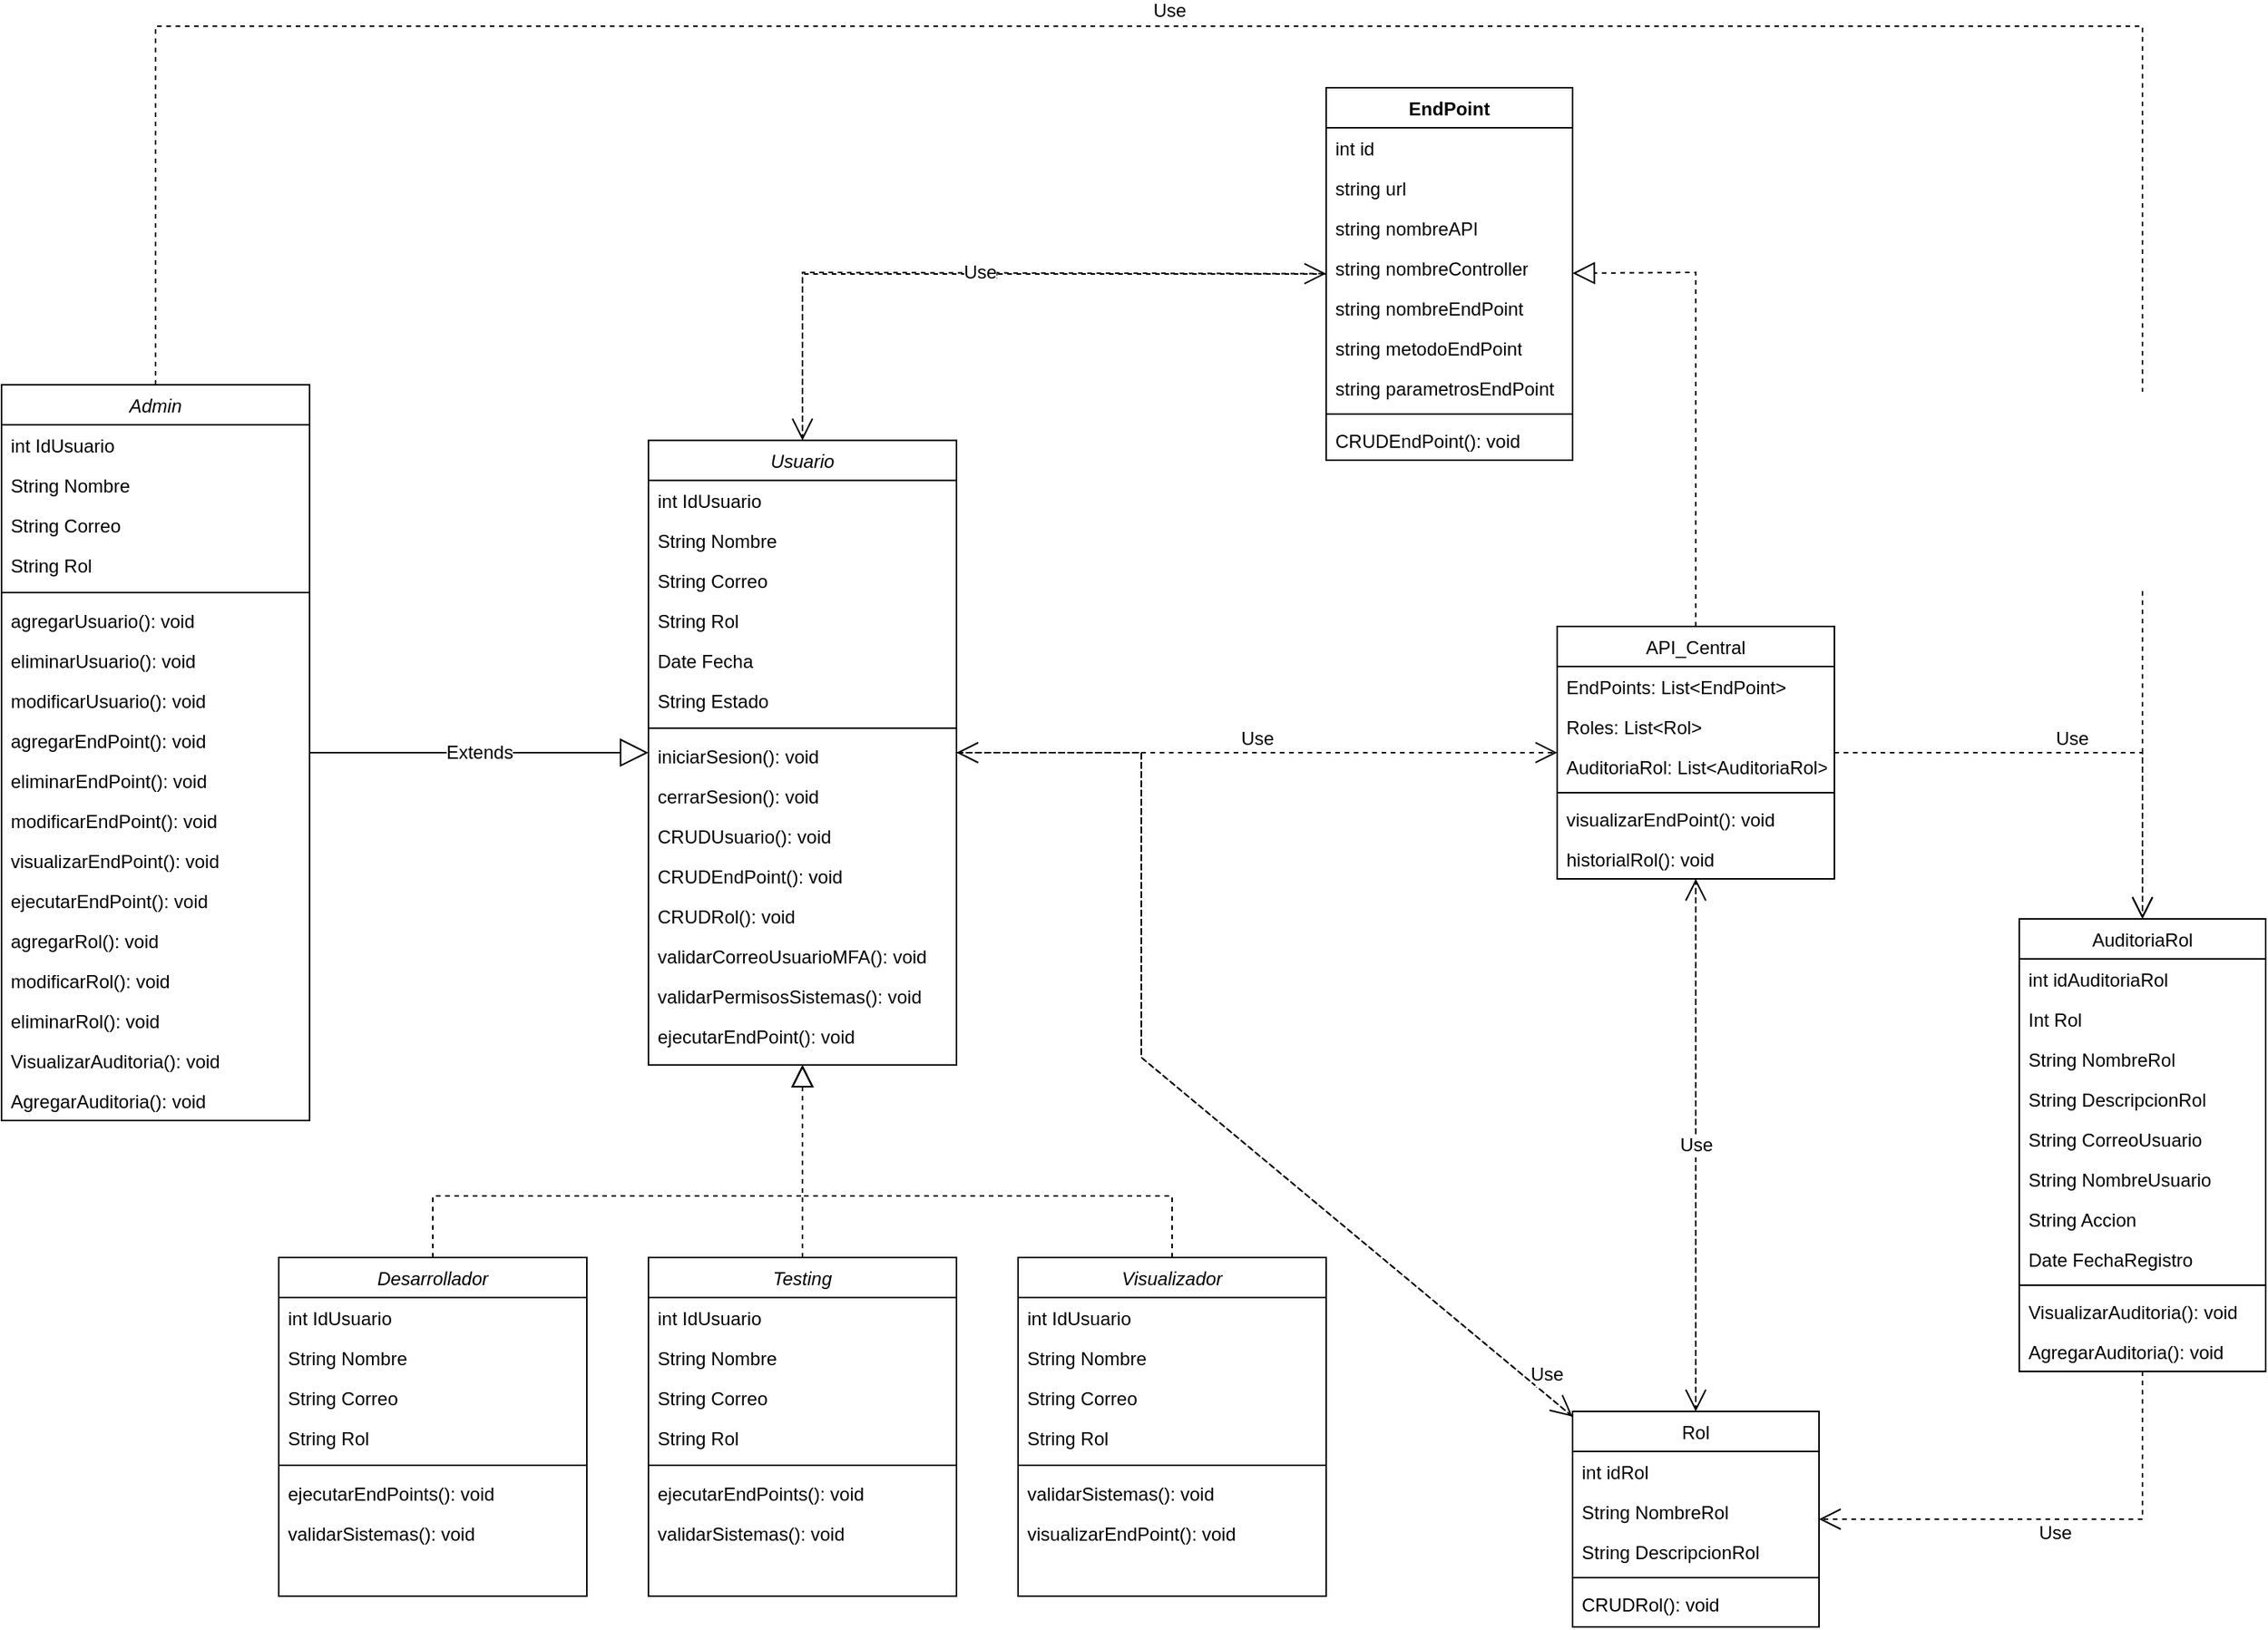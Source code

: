 <mxfile version="26.0.14">
  <diagram id="C5RBs43oDa-KdzZeNtuy" name="Page-1">
    <mxGraphModel dx="3341" dy="2037" grid="1" gridSize="10" guides="1" tooltips="1" connect="1" arrows="1" fold="1" page="1" pageScale="1" pageWidth="827" pageHeight="1169" math="0" shadow="0">
      <root>
        <mxCell id="WIyWlLk6GJQsqaUBKTNV-0" />
        <mxCell id="WIyWlLk6GJQsqaUBKTNV-1" parent="WIyWlLk6GJQsqaUBKTNV-0" />
        <mxCell id="zkfFHV4jXpPFQw0GAbJ--0" value="Usuario" style="swimlane;fontStyle=2;align=center;verticalAlign=top;childLayout=stackLayout;horizontal=1;startSize=26;horizontalStack=0;resizeParent=1;resizeLast=0;collapsible=1;marginBottom=0;rounded=0;shadow=0;strokeWidth=1;" parent="WIyWlLk6GJQsqaUBKTNV-1" vertex="1">
          <mxGeometry x="-440" y="-370.88" width="200" height="405.75" as="geometry">
            <mxRectangle x="230" y="140" width="160" height="26" as="alternateBounds" />
          </mxGeometry>
        </mxCell>
        <mxCell id="HF69UvSTi8w0Gnl9okjL-2" value="int IdUsuario" style="text;align=left;verticalAlign=top;spacingLeft=4;spacingRight=4;overflow=hidden;rotatable=0;points=[[0,0.5],[1,0.5]];portConstraint=eastwest;" parent="zkfFHV4jXpPFQw0GAbJ--0" vertex="1">
          <mxGeometry y="26" width="200" height="26" as="geometry" />
        </mxCell>
        <mxCell id="zkfFHV4jXpPFQw0GAbJ--1" value="String Nombre" style="text;align=left;verticalAlign=top;spacingLeft=4;spacingRight=4;overflow=hidden;rotatable=0;points=[[0,0.5],[1,0.5]];portConstraint=eastwest;" parent="zkfFHV4jXpPFQw0GAbJ--0" vertex="1">
          <mxGeometry y="52" width="200" height="26" as="geometry" />
        </mxCell>
        <mxCell id="zkfFHV4jXpPFQw0GAbJ--2" value="String Correo" style="text;align=left;verticalAlign=top;spacingLeft=4;spacingRight=4;overflow=hidden;rotatable=0;points=[[0,0.5],[1,0.5]];portConstraint=eastwest;rounded=0;shadow=0;html=0;" parent="zkfFHV4jXpPFQw0GAbJ--0" vertex="1">
          <mxGeometry y="78" width="200" height="26" as="geometry" />
        </mxCell>
        <mxCell id="HF69UvSTi8w0Gnl9okjL-0" value="String Rol" style="text;align=left;verticalAlign=top;spacingLeft=4;spacingRight=4;overflow=hidden;rotatable=0;points=[[0,0.5],[1,0.5]];portConstraint=eastwest;rounded=0;shadow=0;html=0;" parent="zkfFHV4jXpPFQw0GAbJ--0" vertex="1">
          <mxGeometry y="104" width="200" height="26" as="geometry" />
        </mxCell>
        <mxCell id="HF69UvSTi8w0Gnl9okjL-6" value="Date Fecha" style="text;align=left;verticalAlign=top;spacingLeft=4;spacingRight=4;overflow=hidden;rotatable=0;points=[[0,0.5],[1,0.5]];portConstraint=eastwest;rounded=0;shadow=0;html=0;" parent="zkfFHV4jXpPFQw0GAbJ--0" vertex="1">
          <mxGeometry y="130" width="200" height="26" as="geometry" />
        </mxCell>
        <mxCell id="HF69UvSTi8w0Gnl9okjL-1" value="String Estado" style="text;align=left;verticalAlign=top;spacingLeft=4;spacingRight=4;overflow=hidden;rotatable=0;points=[[0,0.5],[1,0.5]];portConstraint=eastwest;rounded=0;shadow=0;html=0;" parent="zkfFHV4jXpPFQw0GAbJ--0" vertex="1">
          <mxGeometry y="156" width="200" height="26" as="geometry" />
        </mxCell>
        <mxCell id="zkfFHV4jXpPFQw0GAbJ--4" value="" style="line;html=1;strokeWidth=1;align=left;verticalAlign=middle;spacingTop=-1;spacingLeft=3;spacingRight=3;rotatable=0;labelPosition=right;points=[];portConstraint=eastwest;" parent="zkfFHV4jXpPFQw0GAbJ--0" vertex="1">
          <mxGeometry y="182" width="200" height="10" as="geometry" />
        </mxCell>
        <mxCell id="zkfFHV4jXpPFQw0GAbJ--5" value="iniciarSesion(): void&#xa;" style="text;align=left;verticalAlign=top;spacingLeft=4;spacingRight=4;overflow=hidden;rotatable=0;points=[[0,0.5],[1,0.5]];portConstraint=eastwest;" parent="zkfFHV4jXpPFQw0GAbJ--0" vertex="1">
          <mxGeometry y="192" width="200" height="26" as="geometry" />
        </mxCell>
        <mxCell id="HF69UvSTi8w0Gnl9okjL-3" value="cerrarSesion(): void&#xa;" style="text;align=left;verticalAlign=top;spacingLeft=4;spacingRight=4;overflow=hidden;rotatable=0;points=[[0,0.5],[1,0.5]];portConstraint=eastwest;" parent="zkfFHV4jXpPFQw0GAbJ--0" vertex="1">
          <mxGeometry y="218" width="200" height="26" as="geometry" />
        </mxCell>
        <mxCell id="mkI8v7Y9gyVw7GrlxEne-9" value="CRUDUsuario(): void&#xa;" style="text;align=left;verticalAlign=top;spacingLeft=4;spacingRight=4;overflow=hidden;rotatable=0;points=[[0,0.5],[1,0.5]];portConstraint=eastwest;" parent="zkfFHV4jXpPFQw0GAbJ--0" vertex="1">
          <mxGeometry y="244" width="200" height="26" as="geometry" />
        </mxCell>
        <mxCell id="mkI8v7Y9gyVw7GrlxEne-12" value="CRUDEndPoint(): void&#xa;" style="text;align=left;verticalAlign=top;spacingLeft=4;spacingRight=4;overflow=hidden;rotatable=0;points=[[0,0.5],[1,0.5]];portConstraint=eastwest;" parent="zkfFHV4jXpPFQw0GAbJ--0" vertex="1">
          <mxGeometry y="270" width="200" height="26" as="geometry" />
        </mxCell>
        <mxCell id="mkI8v7Y9gyVw7GrlxEne-37" value="CRUDRol(): void&#xa;" style="text;align=left;verticalAlign=top;spacingLeft=4;spacingRight=4;overflow=hidden;rotatable=0;points=[[0,0.5],[1,0.5]];portConstraint=eastwest;" parent="zkfFHV4jXpPFQw0GAbJ--0" vertex="1">
          <mxGeometry y="296" width="200" height="26" as="geometry" />
        </mxCell>
        <mxCell id="HF69UvSTi8w0Gnl9okjL-4" value="validarCorreoUsuarioMFA(): void&#xa;" style="text;align=left;verticalAlign=top;spacingLeft=4;spacingRight=4;overflow=hidden;rotatable=0;points=[[0,0.5],[1,0.5]];portConstraint=eastwest;" parent="zkfFHV4jXpPFQw0GAbJ--0" vertex="1">
          <mxGeometry y="322" width="200" height="26" as="geometry" />
        </mxCell>
        <mxCell id="mkI8v7Y9gyVw7GrlxEne-21" value="validarPermisosSistemas(): void&#xa;" style="text;align=left;verticalAlign=top;spacingLeft=4;spacingRight=4;overflow=hidden;rotatable=0;points=[[0,0.5],[1,0.5]];portConstraint=eastwest;" parent="zkfFHV4jXpPFQw0GAbJ--0" vertex="1">
          <mxGeometry y="348" width="200" height="26" as="geometry" />
        </mxCell>
        <mxCell id="mkI8v7Y9gyVw7GrlxEne-15" value="ejecutarEndPoint(): void&#xa;" style="text;align=left;verticalAlign=top;spacingLeft=4;spacingRight=4;overflow=hidden;rotatable=0;points=[[0,0.5],[1,0.5]];portConstraint=eastwest;" parent="zkfFHV4jXpPFQw0GAbJ--0" vertex="1">
          <mxGeometry y="374" width="200" height="26" as="geometry" />
        </mxCell>
        <mxCell id="zkfFHV4jXpPFQw0GAbJ--6" value="Rol" style="swimlane;fontStyle=0;align=center;verticalAlign=top;childLayout=stackLayout;horizontal=1;startSize=26;horizontalStack=0;resizeParent=1;resizeLast=0;collapsible=1;marginBottom=0;rounded=0;shadow=0;strokeWidth=1;" parent="WIyWlLk6GJQsqaUBKTNV-1" vertex="1">
          <mxGeometry x="160" y="260" width="160" height="140" as="geometry">
            <mxRectangle x="130" y="380" width="160" height="26" as="alternateBounds" />
          </mxGeometry>
        </mxCell>
        <mxCell id="zkfFHV4jXpPFQw0GAbJ--7" value="int idRol" style="text;align=left;verticalAlign=top;spacingLeft=4;spacingRight=4;overflow=hidden;rotatable=0;points=[[0,0.5],[1,0.5]];portConstraint=eastwest;" parent="zkfFHV4jXpPFQw0GAbJ--6" vertex="1">
          <mxGeometry y="26" width="160" height="26" as="geometry" />
        </mxCell>
        <mxCell id="zkfFHV4jXpPFQw0GAbJ--8" value="String NombreRol" style="text;align=left;verticalAlign=top;spacingLeft=4;spacingRight=4;overflow=hidden;rotatable=0;points=[[0,0.5],[1,0.5]];portConstraint=eastwest;rounded=0;shadow=0;html=0;" parent="zkfFHV4jXpPFQw0GAbJ--6" vertex="1">
          <mxGeometry y="52" width="160" height="26" as="geometry" />
        </mxCell>
        <mxCell id="mkI8v7Y9gyVw7GrlxEne-59" value="String DescripcionRol" style="text;align=left;verticalAlign=top;spacingLeft=4;spacingRight=4;overflow=hidden;rotatable=0;points=[[0,0.5],[1,0.5]];portConstraint=eastwest;" parent="zkfFHV4jXpPFQw0GAbJ--6" vertex="1">
          <mxGeometry y="78" width="160" height="26" as="geometry" />
        </mxCell>
        <mxCell id="zkfFHV4jXpPFQw0GAbJ--9" value="" style="line;html=1;strokeWidth=1;align=left;verticalAlign=middle;spacingTop=-1;spacingLeft=3;spacingRight=3;rotatable=0;labelPosition=right;points=[];portConstraint=eastwest;" parent="zkfFHV4jXpPFQw0GAbJ--6" vertex="1">
          <mxGeometry y="104" width="160" height="8" as="geometry" />
        </mxCell>
        <mxCell id="mkI8v7Y9gyVw7GrlxEne-60" value="CRUDRol(): void&#xa;" style="text;align=left;verticalAlign=top;spacingLeft=4;spacingRight=4;overflow=hidden;rotatable=0;points=[[0,0.5],[1,0.5]];portConstraint=eastwest;" parent="zkfFHV4jXpPFQw0GAbJ--6" vertex="1">
          <mxGeometry y="112" width="160" height="26" as="geometry" />
        </mxCell>
        <mxCell id="zkfFHV4jXpPFQw0GAbJ--17" value="API_Central" style="swimlane;fontStyle=0;align=center;verticalAlign=top;childLayout=stackLayout;horizontal=1;startSize=26;horizontalStack=0;resizeParent=1;resizeLast=0;collapsible=1;marginBottom=0;rounded=0;shadow=0;strokeWidth=1;" parent="WIyWlLk6GJQsqaUBKTNV-1" vertex="1">
          <mxGeometry x="150" y="-250.01" width="180" height="164" as="geometry">
            <mxRectangle x="550" y="140" width="160" height="26" as="alternateBounds" />
          </mxGeometry>
        </mxCell>
        <mxCell id="zkfFHV4jXpPFQw0GAbJ--18" value="EndPoints: List&lt;EndPoint&gt;" style="text;align=left;verticalAlign=top;spacingLeft=4;spacingRight=4;overflow=hidden;rotatable=0;points=[[0,0.5],[1,0.5]];portConstraint=eastwest;" parent="zkfFHV4jXpPFQw0GAbJ--17" vertex="1">
          <mxGeometry y="26" width="180" height="26" as="geometry" />
        </mxCell>
        <mxCell id="mkI8v7Y9gyVw7GrlxEne-22" value="Roles: List&lt;Rol&gt;" style="text;align=left;verticalAlign=top;spacingLeft=4;spacingRight=4;overflow=hidden;rotatable=0;points=[[0,0.5],[1,0.5]];portConstraint=eastwest;" parent="zkfFHV4jXpPFQw0GAbJ--17" vertex="1">
          <mxGeometry y="52" width="180" height="26" as="geometry" />
        </mxCell>
        <mxCell id="3Fs2DViOm0mZdjou23gp-9" value="AuditoriaRol: List&lt;AuditoriaRol&gt;" style="text;align=left;verticalAlign=top;spacingLeft=4;spacingRight=4;overflow=hidden;rotatable=0;points=[[0,0.5],[1,0.5]];portConstraint=eastwest;" vertex="1" parent="zkfFHV4jXpPFQw0GAbJ--17">
          <mxGeometry y="78" width="180" height="26" as="geometry" />
        </mxCell>
        <mxCell id="zkfFHV4jXpPFQw0GAbJ--23" value="" style="line;html=1;strokeWidth=1;align=left;verticalAlign=middle;spacingTop=-1;spacingLeft=3;spacingRight=3;rotatable=0;labelPosition=right;points=[];portConstraint=eastwest;" parent="zkfFHV4jXpPFQw0GAbJ--17" vertex="1">
          <mxGeometry y="104" width="180" height="8" as="geometry" />
        </mxCell>
        <mxCell id="mkI8v7Y9gyVw7GrlxEne-27" value="visualizarEndPoint(): void" style="text;align=left;verticalAlign=top;spacingLeft=4;spacingRight=4;overflow=hidden;rotatable=0;points=[[0,0.5],[1,0.5]];portConstraint=eastwest;" parent="zkfFHV4jXpPFQw0GAbJ--17" vertex="1">
          <mxGeometry y="112" width="180" height="26" as="geometry" />
        </mxCell>
        <mxCell id="mkI8v7Y9gyVw7GrlxEne-35" value="historialRol(): void" style="text;align=left;verticalAlign=top;spacingLeft=4;spacingRight=4;overflow=hidden;rotatable=0;points=[[0,0.5],[1,0.5]];portConstraint=eastwest;" parent="zkfFHV4jXpPFQw0GAbJ--17" vertex="1">
          <mxGeometry y="138" width="180" height="26" as="geometry" />
        </mxCell>
        <mxCell id="HF69UvSTi8w0Gnl9okjL-82" value="Admin" style="swimlane;fontStyle=2;align=center;verticalAlign=top;childLayout=stackLayout;horizontal=1;startSize=26;horizontalStack=0;resizeParent=1;resizeLast=0;collapsible=1;marginBottom=0;rounded=0;shadow=0;strokeWidth=1;" parent="WIyWlLk6GJQsqaUBKTNV-1" vertex="1">
          <mxGeometry x="-860" y="-407" width="200" height="478" as="geometry">
            <mxRectangle x="230" y="140" width="160" height="26" as="alternateBounds" />
          </mxGeometry>
        </mxCell>
        <mxCell id="HF69UvSTi8w0Gnl9okjL-83" value="int IdUsuario" style="text;align=left;verticalAlign=top;spacingLeft=4;spacingRight=4;overflow=hidden;rotatable=0;points=[[0,0.5],[1,0.5]];portConstraint=eastwest;" parent="HF69UvSTi8w0Gnl9okjL-82" vertex="1">
          <mxGeometry y="26" width="200" height="26" as="geometry" />
        </mxCell>
        <mxCell id="HF69UvSTi8w0Gnl9okjL-84" value="String Nombre" style="text;align=left;verticalAlign=top;spacingLeft=4;spacingRight=4;overflow=hidden;rotatable=0;points=[[0,0.5],[1,0.5]];portConstraint=eastwest;" parent="HF69UvSTi8w0Gnl9okjL-82" vertex="1">
          <mxGeometry y="52" width="200" height="26" as="geometry" />
        </mxCell>
        <mxCell id="HF69UvSTi8w0Gnl9okjL-85" value="String Correo" style="text;align=left;verticalAlign=top;spacingLeft=4;spacingRight=4;overflow=hidden;rotatable=0;points=[[0,0.5],[1,0.5]];portConstraint=eastwest;rounded=0;shadow=0;html=0;" parent="HF69UvSTi8w0Gnl9okjL-82" vertex="1">
          <mxGeometry y="78" width="200" height="26" as="geometry" />
        </mxCell>
        <mxCell id="l_Q7nr2GapgrcsEfgr7--0" value="String Rol" style="text;align=left;verticalAlign=top;spacingLeft=4;spacingRight=4;overflow=hidden;rotatable=0;points=[[0,0.5],[1,0.5]];portConstraint=eastwest;rounded=0;shadow=0;html=0;" parent="HF69UvSTi8w0Gnl9okjL-82" vertex="1">
          <mxGeometry y="104" width="200" height="26" as="geometry" />
        </mxCell>
        <mxCell id="HF69UvSTi8w0Gnl9okjL-90" value="" style="line;html=1;strokeWidth=1;align=left;verticalAlign=middle;spacingTop=-1;spacingLeft=3;spacingRight=3;rotatable=0;labelPosition=right;points=[];portConstraint=eastwest;" parent="HF69UvSTi8w0Gnl9okjL-82" vertex="1">
          <mxGeometry y="130" width="200" height="10" as="geometry" />
        </mxCell>
        <mxCell id="HF69UvSTi8w0Gnl9okjL-91" value="agregarUsuario(): void&#xa;" style="text;align=left;verticalAlign=top;spacingLeft=4;spacingRight=4;overflow=hidden;rotatable=0;points=[[0,0.5],[1,0.5]];portConstraint=eastwest;" parent="HF69UvSTi8w0Gnl9okjL-82" vertex="1">
          <mxGeometry y="140" width="200" height="26" as="geometry" />
        </mxCell>
        <mxCell id="HF69UvSTi8w0Gnl9okjL-92" value="eliminarUsuario(): void&#xa;" style="text;align=left;verticalAlign=top;spacingLeft=4;spacingRight=4;overflow=hidden;rotatable=0;points=[[0,0.5],[1,0.5]];portConstraint=eastwest;" parent="HF69UvSTi8w0Gnl9okjL-82" vertex="1">
          <mxGeometry y="166" width="200" height="26" as="geometry" />
        </mxCell>
        <mxCell id="HF69UvSTi8w0Gnl9okjL-93" value="modificarUsuario(): void&#xa;" style="text;align=left;verticalAlign=top;spacingLeft=4;spacingRight=4;overflow=hidden;rotatable=0;points=[[0,0.5],[1,0.5]];portConstraint=eastwest;" parent="HF69UvSTi8w0Gnl9okjL-82" vertex="1">
          <mxGeometry y="192" width="200" height="26" as="geometry" />
        </mxCell>
        <mxCell id="HF69UvSTi8w0Gnl9okjL-94" value="agregarEndPoint(): void&#xa;" style="text;align=left;verticalAlign=top;spacingLeft=4;spacingRight=4;overflow=hidden;rotatable=0;points=[[0,0.5],[1,0.5]];portConstraint=eastwest;" parent="HF69UvSTi8w0Gnl9okjL-82" vertex="1">
          <mxGeometry y="218" width="200" height="26" as="geometry" />
        </mxCell>
        <mxCell id="HF69UvSTi8w0Gnl9okjL-95" value="eliminarEndPoint(): void&#xa;" style="text;align=left;verticalAlign=top;spacingLeft=4;spacingRight=4;overflow=hidden;rotatable=0;points=[[0,0.5],[1,0.5]];portConstraint=eastwest;" parent="HF69UvSTi8w0Gnl9okjL-82" vertex="1">
          <mxGeometry y="244" width="200" height="26" as="geometry" />
        </mxCell>
        <mxCell id="HF69UvSTi8w0Gnl9okjL-133" value="modificarEndPoint(): void&#xa;" style="text;align=left;verticalAlign=top;spacingLeft=4;spacingRight=4;overflow=hidden;rotatable=0;points=[[0,0.5],[1,0.5]];portConstraint=eastwest;" parent="HF69UvSTi8w0Gnl9okjL-82" vertex="1">
          <mxGeometry y="270" width="200" height="26" as="geometry" />
        </mxCell>
        <mxCell id="mkI8v7Y9gyVw7GrlxEne-26" value="visualizarEndPoint(): void" style="text;align=left;verticalAlign=top;spacingLeft=4;spacingRight=4;overflow=hidden;rotatable=0;points=[[0,0.5],[1,0.5]];portConstraint=eastwest;" parent="HF69UvSTi8w0Gnl9okjL-82" vertex="1">
          <mxGeometry y="296" width="200" height="26" as="geometry" />
        </mxCell>
        <mxCell id="HF69UvSTi8w0Gnl9okjL-134" value="ejecutarEndPoint(): void&#xa;" style="text;align=left;verticalAlign=top;spacingLeft=4;spacingRight=4;overflow=hidden;rotatable=0;points=[[0,0.5],[1,0.5]];portConstraint=eastwest;" parent="HF69UvSTi8w0Gnl9okjL-82" vertex="1">
          <mxGeometry y="322" width="200" height="26" as="geometry" />
        </mxCell>
        <mxCell id="mkI8v7Y9gyVw7GrlxEne-31" value="agregarRol(): void&#xa;" style="text;align=left;verticalAlign=top;spacingLeft=4;spacingRight=4;overflow=hidden;rotatable=0;points=[[0,0.5],[1,0.5]];portConstraint=eastwest;" parent="HF69UvSTi8w0Gnl9okjL-82" vertex="1">
          <mxGeometry y="348" width="200" height="26" as="geometry" />
        </mxCell>
        <mxCell id="mkI8v7Y9gyVw7GrlxEne-33" value="modificarRol(): void&#xa;" style="text;align=left;verticalAlign=top;spacingLeft=4;spacingRight=4;overflow=hidden;rotatable=0;points=[[0,0.5],[1,0.5]];portConstraint=eastwest;" parent="HF69UvSTi8w0Gnl9okjL-82" vertex="1">
          <mxGeometry y="374" width="200" height="26" as="geometry" />
        </mxCell>
        <mxCell id="mkI8v7Y9gyVw7GrlxEne-32" value="eliminarRol(): void&#xa;" style="text;align=left;verticalAlign=top;spacingLeft=4;spacingRight=4;overflow=hidden;rotatable=0;points=[[0,0.5],[1,0.5]];portConstraint=eastwest;" parent="HF69UvSTi8w0Gnl9okjL-82" vertex="1">
          <mxGeometry y="400" width="200" height="26" as="geometry" />
        </mxCell>
        <mxCell id="3Fs2DViOm0mZdjou23gp-13" value="VisualizarAuditoria(): void&#xa;" style="text;align=left;verticalAlign=top;spacingLeft=4;spacingRight=4;overflow=hidden;rotatable=0;points=[[0,0.5],[1,0.5]];portConstraint=eastwest;" vertex="1" parent="HF69UvSTi8w0Gnl9okjL-82">
          <mxGeometry y="426" width="200" height="26" as="geometry" />
        </mxCell>
        <mxCell id="3Fs2DViOm0mZdjou23gp-14" value="AgregarAuditoria(): void&#xa;" style="text;align=left;verticalAlign=top;spacingLeft=4;spacingRight=4;overflow=hidden;rotatable=0;points=[[0,0.5],[1,0.5]];portConstraint=eastwest;" vertex="1" parent="HF69UvSTi8w0Gnl9okjL-82">
          <mxGeometry y="452" width="200" height="26" as="geometry" />
        </mxCell>
        <mxCell id="HF69UvSTi8w0Gnl9okjL-96" value="Desarrollador" style="swimlane;fontStyle=2;align=center;verticalAlign=top;childLayout=stackLayout;horizontal=1;startSize=26;horizontalStack=0;resizeParent=1;resizeLast=0;collapsible=1;marginBottom=0;rounded=0;shadow=0;strokeWidth=1;" parent="WIyWlLk6GJQsqaUBKTNV-1" vertex="1">
          <mxGeometry x="-680" y="160" width="200" height="220" as="geometry">
            <mxRectangle x="230" y="140" width="160" height="26" as="alternateBounds" />
          </mxGeometry>
        </mxCell>
        <mxCell id="HF69UvSTi8w0Gnl9okjL-97" value="int IdUsuario" style="text;align=left;verticalAlign=top;spacingLeft=4;spacingRight=4;overflow=hidden;rotatable=0;points=[[0,0.5],[1,0.5]];portConstraint=eastwest;" parent="HF69UvSTi8w0Gnl9okjL-96" vertex="1">
          <mxGeometry y="26" width="200" height="26" as="geometry" />
        </mxCell>
        <mxCell id="HF69UvSTi8w0Gnl9okjL-98" value="String Nombre" style="text;align=left;verticalAlign=top;spacingLeft=4;spacingRight=4;overflow=hidden;rotatable=0;points=[[0,0.5],[1,0.5]];portConstraint=eastwest;" parent="HF69UvSTi8w0Gnl9okjL-96" vertex="1">
          <mxGeometry y="52" width="200" height="26" as="geometry" />
        </mxCell>
        <mxCell id="HF69UvSTi8w0Gnl9okjL-99" value="String Correo" style="text;align=left;verticalAlign=top;spacingLeft=4;spacingRight=4;overflow=hidden;rotatable=0;points=[[0,0.5],[1,0.5]];portConstraint=eastwest;rounded=0;shadow=0;html=0;" parent="HF69UvSTi8w0Gnl9okjL-96" vertex="1">
          <mxGeometry y="78" width="200" height="26" as="geometry" />
        </mxCell>
        <mxCell id="l_Q7nr2GapgrcsEfgr7--1" value="String Rol" style="text;align=left;verticalAlign=top;spacingLeft=4;spacingRight=4;overflow=hidden;rotatable=0;points=[[0,0.5],[1,0.5]];portConstraint=eastwest;rounded=0;shadow=0;html=0;" parent="HF69UvSTi8w0Gnl9okjL-96" vertex="1">
          <mxGeometry y="104" width="200" height="26" as="geometry" />
        </mxCell>
        <mxCell id="HF69UvSTi8w0Gnl9okjL-104" value="" style="line;html=1;strokeWidth=1;align=left;verticalAlign=middle;spacingTop=-1;spacingLeft=3;spacingRight=3;rotatable=0;labelPosition=right;points=[];portConstraint=eastwest;" parent="HF69UvSTi8w0Gnl9okjL-96" vertex="1">
          <mxGeometry y="130" width="200" height="10" as="geometry" />
        </mxCell>
        <mxCell id="HF69UvSTi8w0Gnl9okjL-105" value="ejecutarEndPoints(): void&#xa;" style="text;align=left;verticalAlign=top;spacingLeft=4;spacingRight=4;overflow=hidden;rotatable=0;points=[[0,0.5],[1,0.5]];portConstraint=eastwest;" parent="HF69UvSTi8w0Gnl9okjL-96" vertex="1">
          <mxGeometry y="140" width="200" height="26" as="geometry" />
        </mxCell>
        <mxCell id="HF69UvSTi8w0Gnl9okjL-106" value="validarSistemas(): void&#xa;" style="text;align=left;verticalAlign=top;spacingLeft=4;spacingRight=4;overflow=hidden;rotatable=0;points=[[0,0.5],[1,0.5]];portConstraint=eastwest;" parent="HF69UvSTi8w0Gnl9okjL-96" vertex="1">
          <mxGeometry y="166" width="200" height="26" as="geometry" />
        </mxCell>
        <mxCell id="HF69UvSTi8w0Gnl9okjL-110" value="Visualizador" style="swimlane;fontStyle=2;align=center;verticalAlign=top;childLayout=stackLayout;horizontal=1;startSize=26;horizontalStack=0;resizeParent=1;resizeLast=0;collapsible=1;marginBottom=0;rounded=0;shadow=0;strokeWidth=1;" parent="WIyWlLk6GJQsqaUBKTNV-1" vertex="1">
          <mxGeometry x="-200" y="160" width="200" height="220" as="geometry">
            <mxRectangle x="230" y="140" width="160" height="26" as="alternateBounds" />
          </mxGeometry>
        </mxCell>
        <mxCell id="HF69UvSTi8w0Gnl9okjL-111" value="int IdUsuario" style="text;align=left;verticalAlign=top;spacingLeft=4;spacingRight=4;overflow=hidden;rotatable=0;points=[[0,0.5],[1,0.5]];portConstraint=eastwest;" parent="HF69UvSTi8w0Gnl9okjL-110" vertex="1">
          <mxGeometry y="26" width="200" height="26" as="geometry" />
        </mxCell>
        <mxCell id="HF69UvSTi8w0Gnl9okjL-112" value="String Nombre" style="text;align=left;verticalAlign=top;spacingLeft=4;spacingRight=4;overflow=hidden;rotatable=0;points=[[0,0.5],[1,0.5]];portConstraint=eastwest;" parent="HF69UvSTi8w0Gnl9okjL-110" vertex="1">
          <mxGeometry y="52" width="200" height="26" as="geometry" />
        </mxCell>
        <mxCell id="HF69UvSTi8w0Gnl9okjL-113" value="String Correo" style="text;align=left;verticalAlign=top;spacingLeft=4;spacingRight=4;overflow=hidden;rotatable=0;points=[[0,0.5],[1,0.5]];portConstraint=eastwest;rounded=0;shadow=0;html=0;" parent="HF69UvSTi8w0Gnl9okjL-110" vertex="1">
          <mxGeometry y="78" width="200" height="26" as="geometry" />
        </mxCell>
        <mxCell id="l_Q7nr2GapgrcsEfgr7--2" value="String Rol" style="text;align=left;verticalAlign=top;spacingLeft=4;spacingRight=4;overflow=hidden;rotatable=0;points=[[0,0.5],[1,0.5]];portConstraint=eastwest;rounded=0;shadow=0;html=0;" parent="HF69UvSTi8w0Gnl9okjL-110" vertex="1">
          <mxGeometry y="104" width="200" height="26" as="geometry" />
        </mxCell>
        <mxCell id="HF69UvSTi8w0Gnl9okjL-118" value="" style="line;html=1;strokeWidth=1;align=left;verticalAlign=middle;spacingTop=-1;spacingLeft=3;spacingRight=3;rotatable=0;labelPosition=right;points=[];portConstraint=eastwest;" parent="HF69UvSTi8w0Gnl9okjL-110" vertex="1">
          <mxGeometry y="130" width="200" height="10" as="geometry" />
        </mxCell>
        <mxCell id="HF69UvSTi8w0Gnl9okjL-120" value="validarSistemas(): void&#xa;" style="text;align=left;verticalAlign=top;spacingLeft=4;spacingRight=4;overflow=hidden;rotatable=0;points=[[0,0.5],[1,0.5]];portConstraint=eastwest;" parent="HF69UvSTi8w0Gnl9okjL-110" vertex="1">
          <mxGeometry y="140" width="200" height="26" as="geometry" />
        </mxCell>
        <mxCell id="mkI8v7Y9gyVw7GrlxEne-25" value="visualizarEndPoint(): void" style="text;align=left;verticalAlign=top;spacingLeft=4;spacingRight=4;overflow=hidden;rotatable=0;points=[[0,0.5],[1,0.5]];portConstraint=eastwest;" parent="HF69UvSTi8w0Gnl9okjL-110" vertex="1">
          <mxGeometry y="166" width="200" height="26" as="geometry" />
        </mxCell>
        <mxCell id="mkI8v7Y9gyVw7GrlxEne-0" value="Testing" style="swimlane;fontStyle=2;align=center;verticalAlign=top;childLayout=stackLayout;horizontal=1;startSize=26;horizontalStack=0;resizeParent=1;resizeLast=0;collapsible=1;marginBottom=0;rounded=0;shadow=0;strokeWidth=1;" parent="WIyWlLk6GJQsqaUBKTNV-1" vertex="1">
          <mxGeometry x="-440" y="160" width="200" height="220" as="geometry">
            <mxRectangle x="230" y="140" width="160" height="26" as="alternateBounds" />
          </mxGeometry>
        </mxCell>
        <mxCell id="mkI8v7Y9gyVw7GrlxEne-1" value="int IdUsuario" style="text;align=left;verticalAlign=top;spacingLeft=4;spacingRight=4;overflow=hidden;rotatable=0;points=[[0,0.5],[1,0.5]];portConstraint=eastwest;" parent="mkI8v7Y9gyVw7GrlxEne-0" vertex="1">
          <mxGeometry y="26" width="200" height="26" as="geometry" />
        </mxCell>
        <mxCell id="mkI8v7Y9gyVw7GrlxEne-2" value="String Nombre" style="text;align=left;verticalAlign=top;spacingLeft=4;spacingRight=4;overflow=hidden;rotatable=0;points=[[0,0.5],[1,0.5]];portConstraint=eastwest;" parent="mkI8v7Y9gyVw7GrlxEne-0" vertex="1">
          <mxGeometry y="52" width="200" height="26" as="geometry" />
        </mxCell>
        <mxCell id="mkI8v7Y9gyVw7GrlxEne-3" value="String Correo" style="text;align=left;verticalAlign=top;spacingLeft=4;spacingRight=4;overflow=hidden;rotatable=0;points=[[0,0.5],[1,0.5]];portConstraint=eastwest;rounded=0;shadow=0;html=0;" parent="mkI8v7Y9gyVw7GrlxEne-0" vertex="1">
          <mxGeometry y="78" width="200" height="26" as="geometry" />
        </mxCell>
        <mxCell id="mkI8v7Y9gyVw7GrlxEne-4" value="String Rol" style="text;align=left;verticalAlign=top;spacingLeft=4;spacingRight=4;overflow=hidden;rotatable=0;points=[[0,0.5],[1,0.5]];portConstraint=eastwest;rounded=0;shadow=0;html=0;" parent="mkI8v7Y9gyVw7GrlxEne-0" vertex="1">
          <mxGeometry y="104" width="200" height="26" as="geometry" />
        </mxCell>
        <mxCell id="mkI8v7Y9gyVw7GrlxEne-5" value="" style="line;html=1;strokeWidth=1;align=left;verticalAlign=middle;spacingTop=-1;spacingLeft=3;spacingRight=3;rotatable=0;labelPosition=right;points=[];portConstraint=eastwest;" parent="mkI8v7Y9gyVw7GrlxEne-0" vertex="1">
          <mxGeometry y="130" width="200" height="10" as="geometry" />
        </mxCell>
        <mxCell id="mkI8v7Y9gyVw7GrlxEne-6" value="ejecutarEndPoints(): void&#xa;" style="text;align=left;verticalAlign=top;spacingLeft=4;spacingRight=4;overflow=hidden;rotatable=0;points=[[0,0.5],[1,0.5]];portConstraint=eastwest;" parent="mkI8v7Y9gyVw7GrlxEne-0" vertex="1">
          <mxGeometry y="140" width="200" height="26" as="geometry" />
        </mxCell>
        <mxCell id="mkI8v7Y9gyVw7GrlxEne-7" value="validarSistemas(): void&#xa;" style="text;align=left;verticalAlign=top;spacingLeft=4;spacingRight=4;overflow=hidden;rotatable=0;points=[[0,0.5],[1,0.5]];portConstraint=eastwest;" parent="mkI8v7Y9gyVw7GrlxEne-0" vertex="1">
          <mxGeometry y="166" width="200" height="26" as="geometry" />
        </mxCell>
        <mxCell id="mkI8v7Y9gyVw7GrlxEne-8" value="Extends" style="endArrow=block;endSize=16;endFill=0;html=1;rounded=0;fontSize=12;curved=1;" parent="WIyWlLk6GJQsqaUBKTNV-1" source="HF69UvSTi8w0Gnl9okjL-82" target="zkfFHV4jXpPFQw0GAbJ--0" edge="1">
          <mxGeometry width="160" relative="1" as="geometry">
            <mxPoint x="90" y="190" as="sourcePoint" />
            <mxPoint x="250" y="190" as="targetPoint" />
          </mxGeometry>
        </mxCell>
        <mxCell id="mkI8v7Y9gyVw7GrlxEne-41" value="EndPoint" style="swimlane;fontStyle=1;align=center;verticalAlign=top;childLayout=stackLayout;horizontal=1;startSize=26;horizontalStack=0;resizeParent=1;resizeParentMax=0;resizeLast=0;collapsible=1;marginBottom=0;whiteSpace=wrap;html=1;" parent="WIyWlLk6GJQsqaUBKTNV-1" vertex="1">
          <mxGeometry y="-600" width="160" height="242" as="geometry" />
        </mxCell>
        <mxCell id="mkI8v7Y9gyVw7GrlxEne-45" value="int id" style="text;strokeColor=none;fillColor=none;align=left;verticalAlign=top;spacingLeft=4;spacingRight=4;overflow=hidden;rotatable=0;points=[[0,0.5],[1,0.5]];portConstraint=eastwest;whiteSpace=wrap;html=1;" parent="mkI8v7Y9gyVw7GrlxEne-41" vertex="1">
          <mxGeometry y="26" width="160" height="26" as="geometry" />
        </mxCell>
        <mxCell id="mkI8v7Y9gyVw7GrlxEne-42" value="string url" style="text;strokeColor=none;fillColor=none;align=left;verticalAlign=top;spacingLeft=4;spacingRight=4;overflow=hidden;rotatable=0;points=[[0,0.5],[1,0.5]];portConstraint=eastwest;whiteSpace=wrap;html=1;" parent="mkI8v7Y9gyVw7GrlxEne-41" vertex="1">
          <mxGeometry y="52" width="160" height="26" as="geometry" />
        </mxCell>
        <mxCell id="mkI8v7Y9gyVw7GrlxEne-46" value="string nombreAPI" style="text;strokeColor=none;fillColor=none;align=left;verticalAlign=top;spacingLeft=4;spacingRight=4;overflow=hidden;rotatable=0;points=[[0,0.5],[1,0.5]];portConstraint=eastwest;whiteSpace=wrap;html=1;" parent="mkI8v7Y9gyVw7GrlxEne-41" vertex="1">
          <mxGeometry y="78" width="160" height="26" as="geometry" />
        </mxCell>
        <mxCell id="mkI8v7Y9gyVw7GrlxEne-47" value="string nombreController" style="text;strokeColor=none;fillColor=none;align=left;verticalAlign=top;spacingLeft=4;spacingRight=4;overflow=hidden;rotatable=0;points=[[0,0.5],[1,0.5]];portConstraint=eastwest;whiteSpace=wrap;html=1;" parent="mkI8v7Y9gyVw7GrlxEne-41" vertex="1">
          <mxGeometry y="104" width="160" height="26" as="geometry" />
        </mxCell>
        <mxCell id="mkI8v7Y9gyVw7GrlxEne-48" value="string nombreEndPoint" style="text;strokeColor=none;fillColor=none;align=left;verticalAlign=top;spacingLeft=4;spacingRight=4;overflow=hidden;rotatable=0;points=[[0,0.5],[1,0.5]];portConstraint=eastwest;whiteSpace=wrap;html=1;" parent="mkI8v7Y9gyVw7GrlxEne-41" vertex="1">
          <mxGeometry y="130" width="160" height="26" as="geometry" />
        </mxCell>
        <mxCell id="mkI8v7Y9gyVw7GrlxEne-49" value="string metodoEndPoint" style="text;strokeColor=none;fillColor=none;align=left;verticalAlign=top;spacingLeft=4;spacingRight=4;overflow=hidden;rotatable=0;points=[[0,0.5],[1,0.5]];portConstraint=eastwest;whiteSpace=wrap;html=1;" parent="mkI8v7Y9gyVw7GrlxEne-41" vertex="1">
          <mxGeometry y="156" width="160" height="26" as="geometry" />
        </mxCell>
        <mxCell id="mkI8v7Y9gyVw7GrlxEne-50" value="string parametrosEndPoint" style="text;strokeColor=none;fillColor=none;align=left;verticalAlign=top;spacingLeft=4;spacingRight=4;overflow=hidden;rotatable=0;points=[[0,0.5],[1,0.5]];portConstraint=eastwest;whiteSpace=wrap;html=1;" parent="mkI8v7Y9gyVw7GrlxEne-41" vertex="1">
          <mxGeometry y="182" width="160" height="26" as="geometry" />
        </mxCell>
        <mxCell id="mkI8v7Y9gyVw7GrlxEne-43" value="" style="line;strokeWidth=1;fillColor=none;align=left;verticalAlign=middle;spacingTop=-1;spacingLeft=3;spacingRight=3;rotatable=0;labelPosition=right;points=[];portConstraint=eastwest;strokeColor=inherit;" parent="mkI8v7Y9gyVw7GrlxEne-41" vertex="1">
          <mxGeometry y="208" width="160" height="8" as="geometry" />
        </mxCell>
        <mxCell id="mkI8v7Y9gyVw7GrlxEne-58" value="CRUDEndPoint(): void&#xa;" style="text;align=left;verticalAlign=top;spacingLeft=4;spacingRight=4;overflow=hidden;rotatable=0;points=[[0,0.5],[1,0.5]];portConstraint=eastwest;" parent="mkI8v7Y9gyVw7GrlxEne-41" vertex="1">
          <mxGeometry y="216" width="160" height="26" as="geometry" />
        </mxCell>
        <mxCell id="mkI8v7Y9gyVw7GrlxEne-51" value="" style="endArrow=block;dashed=1;endFill=0;endSize=12;html=1;rounded=0;fontSize=12;curved=0;" parent="WIyWlLk6GJQsqaUBKTNV-1" source="HF69UvSTi8w0Gnl9okjL-96" target="zkfFHV4jXpPFQw0GAbJ--0" edge="1">
          <mxGeometry width="160" relative="1" as="geometry">
            <mxPoint x="-610" y="100" as="sourcePoint" />
            <mxPoint x="-450" y="100" as="targetPoint" />
            <Array as="points">
              <mxPoint x="-580" y="120" />
              <mxPoint x="-340" y="120" />
            </Array>
          </mxGeometry>
        </mxCell>
        <mxCell id="mkI8v7Y9gyVw7GrlxEne-52" value="" style="endArrow=block;dashed=1;endFill=0;endSize=12;html=1;rounded=0;fontSize=12;curved=0;" parent="WIyWlLk6GJQsqaUBKTNV-1" source="mkI8v7Y9gyVw7GrlxEne-0" target="zkfFHV4jXpPFQw0GAbJ--0" edge="1">
          <mxGeometry width="160" relative="1" as="geometry">
            <mxPoint x="-570" y="170" as="sourcePoint" />
            <mxPoint x="-830" y="54" as="targetPoint" />
            <Array as="points">
              <mxPoint x="-340" y="120" />
            </Array>
          </mxGeometry>
        </mxCell>
        <mxCell id="mkI8v7Y9gyVw7GrlxEne-53" value="" style="endArrow=block;dashed=1;endFill=0;endSize=12;html=1;rounded=0;fontSize=12;curved=0;" parent="WIyWlLk6GJQsqaUBKTNV-1" source="HF69UvSTi8w0Gnl9okjL-110" target="zkfFHV4jXpPFQw0GAbJ--0" edge="1">
          <mxGeometry width="160" relative="1" as="geometry">
            <mxPoint x="-330" y="170" as="sourcePoint" />
            <mxPoint x="-830" y="54" as="targetPoint" />
            <Array as="points">
              <mxPoint x="-100" y="120" />
              <mxPoint x="-340" y="120" />
            </Array>
          </mxGeometry>
        </mxCell>
        <mxCell id="mkI8v7Y9gyVw7GrlxEne-55" value="" style="endArrow=block;dashed=1;endFill=0;endSize=12;html=1;rounded=0;fontSize=12;curved=0;" parent="WIyWlLk6GJQsqaUBKTNV-1" source="zkfFHV4jXpPFQw0GAbJ--17" target="mkI8v7Y9gyVw7GrlxEne-41" edge="1">
          <mxGeometry width="160" relative="1" as="geometry">
            <mxPoint x="240" y="-170" as="sourcePoint" />
            <mxPoint x="400" y="-170" as="targetPoint" />
            <Array as="points">
              <mxPoint x="240" y="-480" />
            </Array>
          </mxGeometry>
        </mxCell>
        <mxCell id="mkI8v7Y9gyVw7GrlxEne-57" value="Use" style="endArrow=open;endSize=12;dashed=1;html=1;rounded=0;fontSize=12;curved=0;" parent="WIyWlLk6GJQsqaUBKTNV-1" source="mkI8v7Y9gyVw7GrlxEne-41" target="zkfFHV4jXpPFQw0GAbJ--0" edge="1">
          <mxGeometry width="160" relative="1" as="geometry">
            <mxPoint x="-210" y="-380" as="sourcePoint" />
            <mxPoint x="-50" y="-380" as="targetPoint" />
            <Array as="points">
              <mxPoint x="-340" y="-479" />
            </Array>
          </mxGeometry>
        </mxCell>
        <mxCell id="mkI8v7Y9gyVw7GrlxEne-62" value="Use" style="endArrow=open;endSize=12;dashed=1;html=1;rounded=0;fontSize=12;curved=0;" parent="WIyWlLk6GJQsqaUBKTNV-1" source="zkfFHV4jXpPFQw0GAbJ--6" target="zkfFHV4jXpPFQw0GAbJ--0" edge="1">
          <mxGeometry x="-0.909" y="-10" width="160" relative="1" as="geometry">
            <mxPoint x="-50" y="-140" as="sourcePoint" />
            <mxPoint x="-40" y="-290" as="targetPoint" />
            <Array as="points">
              <mxPoint x="-120" y="30" />
              <mxPoint x="-120" y="-168" />
            </Array>
            <mxPoint as="offset" />
          </mxGeometry>
        </mxCell>
        <mxCell id="mkI8v7Y9gyVw7GrlxEne-64" value="Use" style="endArrow=open;endSize=12;dashed=1;html=1;rounded=0;fontSize=12;curved=1;" parent="WIyWlLk6GJQsqaUBKTNV-1" source="zkfFHV4jXpPFQw0GAbJ--0" target="zkfFHV4jXpPFQw0GAbJ--17" edge="1">
          <mxGeometry y="9" width="160" relative="1" as="geometry">
            <mxPoint x="-250" y="-70" as="sourcePoint" />
            <mxPoint x="-90" y="-70" as="targetPoint" />
            <mxPoint as="offset" />
          </mxGeometry>
        </mxCell>
        <mxCell id="mkI8v7Y9gyVw7GrlxEne-66" value="Use" style="endArrow=open;endSize=12;dashed=1;html=1;rounded=0;fontSize=12;curved=1;" parent="WIyWlLk6GJQsqaUBKTNV-1" source="zkfFHV4jXpPFQw0GAbJ--6" target="zkfFHV4jXpPFQw0GAbJ--17" edge="1">
          <mxGeometry width="160" relative="1" as="geometry">
            <mxPoint x="210" y="-60" as="sourcePoint" />
            <mxPoint x="370" y="-60" as="targetPoint" />
            <Array as="points">
              <mxPoint x="240" y="-70" />
            </Array>
          </mxGeometry>
        </mxCell>
        <mxCell id="mkI8v7Y9gyVw7GrlxEne-67" value="Use" style="endArrow=open;endSize=12;dashed=1;html=1;rounded=0;fontSize=12;curved=1;" parent="WIyWlLk6GJQsqaUBKTNV-1" source="zkfFHV4jXpPFQw0GAbJ--17" target="zkfFHV4jXpPFQw0GAbJ--6" edge="1">
          <mxGeometry width="160" relative="1" as="geometry">
            <mxPoint x="210" y="-60" as="sourcePoint" />
            <mxPoint x="370" y="-60" as="targetPoint" />
          </mxGeometry>
        </mxCell>
        <mxCell id="mkI8v7Y9gyVw7GrlxEne-68" value="" style="endArrow=open;endSize=12;dashed=1;html=1;rounded=0;fontSize=12;curved=0;" parent="WIyWlLk6GJQsqaUBKTNV-1" source="zkfFHV4jXpPFQw0GAbJ--0" target="zkfFHV4jXpPFQw0GAbJ--6" edge="1">
          <mxGeometry width="160" relative="1" as="geometry">
            <mxPoint x="-110" y="-70" as="sourcePoint" />
            <mxPoint x="50" y="-70" as="targetPoint" />
            <Array as="points">
              <mxPoint x="-120" y="-168" />
              <mxPoint x="-120" y="30" />
            </Array>
          </mxGeometry>
        </mxCell>
        <mxCell id="mkI8v7Y9gyVw7GrlxEne-69" value="Use" style="endArrow=open;endSize=12;dashed=1;html=1;rounded=0;fontSize=12;curved=0;" parent="WIyWlLk6GJQsqaUBKTNV-1" source="zkfFHV4jXpPFQw0GAbJ--0" target="mkI8v7Y9gyVw7GrlxEne-41" edge="1">
          <mxGeometry width="160" relative="1" as="geometry">
            <mxPoint x="-200" y="-330" as="sourcePoint" />
            <mxPoint x="-40" y="-330" as="targetPoint" />
            <Array as="points">
              <mxPoint x="-340" y="-480" />
            </Array>
          </mxGeometry>
        </mxCell>
        <mxCell id="v7H2B-49O9keVkXDDBLo-0" value="AuditoriaRol" style="swimlane;fontStyle=0;align=center;verticalAlign=top;childLayout=stackLayout;horizontal=1;startSize=26;horizontalStack=0;resizeParent=1;resizeLast=0;collapsible=1;marginBottom=0;rounded=0;shadow=0;strokeWidth=1;" parent="WIyWlLk6GJQsqaUBKTNV-1" vertex="1">
          <mxGeometry x="450" y="-60" width="160" height="294" as="geometry">
            <mxRectangle x="130" y="380" width="160" height="26" as="alternateBounds" />
          </mxGeometry>
        </mxCell>
        <mxCell id="v7H2B-49O9keVkXDDBLo-1" value="int idAuditoriaRol" style="text;align=left;verticalAlign=top;spacingLeft=4;spacingRight=4;overflow=hidden;rotatable=0;points=[[0,0.5],[1,0.5]];portConstraint=eastwest;" parent="v7H2B-49O9keVkXDDBLo-0" vertex="1">
          <mxGeometry y="26" width="160" height="26" as="geometry" />
        </mxCell>
        <mxCell id="v7H2B-49O9keVkXDDBLo-2" value="Int Rol" style="text;align=left;verticalAlign=top;spacingLeft=4;spacingRight=4;overflow=hidden;rotatable=0;points=[[0,0.5],[1,0.5]];portConstraint=eastwest;rounded=0;shadow=0;html=0;" parent="v7H2B-49O9keVkXDDBLo-0" vertex="1">
          <mxGeometry y="52" width="160" height="26" as="geometry" />
        </mxCell>
        <mxCell id="3Fs2DViOm0mZdjou23gp-0" value="String NombreRol" style="text;align=left;verticalAlign=top;spacingLeft=4;spacingRight=4;overflow=hidden;rotatable=0;points=[[0,0.5],[1,0.5]];portConstraint=eastwest;rounded=0;shadow=0;html=0;" vertex="1" parent="v7H2B-49O9keVkXDDBLo-0">
          <mxGeometry y="78" width="160" height="26" as="geometry" />
        </mxCell>
        <mxCell id="3Fs2DViOm0mZdjou23gp-1" value="String DescripcionRol" style="text;align=left;verticalAlign=top;spacingLeft=4;spacingRight=4;overflow=hidden;rotatable=0;points=[[0,0.5],[1,0.5]];portConstraint=eastwest;rounded=0;shadow=0;html=0;" vertex="1" parent="v7H2B-49O9keVkXDDBLo-0">
          <mxGeometry y="104" width="160" height="26" as="geometry" />
        </mxCell>
        <mxCell id="3Fs2DViOm0mZdjou23gp-4" value="String CorreoUsuario" style="text;align=left;verticalAlign=top;spacingLeft=4;spacingRight=4;overflow=hidden;rotatable=0;points=[[0,0.5],[1,0.5]];portConstraint=eastwest;rounded=0;shadow=0;html=0;" vertex="1" parent="v7H2B-49O9keVkXDDBLo-0">
          <mxGeometry y="130" width="160" height="26" as="geometry" />
        </mxCell>
        <mxCell id="3Fs2DViOm0mZdjou23gp-3" value="String NombreUsuario" style="text;align=left;verticalAlign=top;spacingLeft=4;spacingRight=4;overflow=hidden;rotatable=0;points=[[0,0.5],[1,0.5]];portConstraint=eastwest;rounded=0;shadow=0;html=0;" vertex="1" parent="v7H2B-49O9keVkXDDBLo-0">
          <mxGeometry y="156" width="160" height="26" as="geometry" />
        </mxCell>
        <mxCell id="3Fs2DViOm0mZdjou23gp-2" value="String Accion" style="text;align=left;verticalAlign=top;spacingLeft=4;spacingRight=4;overflow=hidden;rotatable=0;points=[[0,0.5],[1,0.5]];portConstraint=eastwest;rounded=0;shadow=0;html=0;" vertex="1" parent="v7H2B-49O9keVkXDDBLo-0">
          <mxGeometry y="182" width="160" height="26" as="geometry" />
        </mxCell>
        <mxCell id="v7H2B-49O9keVkXDDBLo-3" value="Date FechaRegistro" style="text;align=left;verticalAlign=top;spacingLeft=4;spacingRight=4;overflow=hidden;rotatable=0;points=[[0,0.5],[1,0.5]];portConstraint=eastwest;" parent="v7H2B-49O9keVkXDDBLo-0" vertex="1">
          <mxGeometry y="208" width="160" height="26" as="geometry" />
        </mxCell>
        <mxCell id="v7H2B-49O9keVkXDDBLo-4" value="" style="line;html=1;strokeWidth=1;align=left;verticalAlign=middle;spacingTop=-1;spacingLeft=3;spacingRight=3;rotatable=0;labelPosition=right;points=[];portConstraint=eastwest;" parent="v7H2B-49O9keVkXDDBLo-0" vertex="1">
          <mxGeometry y="234" width="160" height="8" as="geometry" />
        </mxCell>
        <mxCell id="v7H2B-49O9keVkXDDBLo-5" value="VisualizarAuditoria(): void&#xa;" style="text;align=left;verticalAlign=top;spacingLeft=4;spacingRight=4;overflow=hidden;rotatable=0;points=[[0,0.5],[1,0.5]];portConstraint=eastwest;" parent="v7H2B-49O9keVkXDDBLo-0" vertex="1">
          <mxGeometry y="242" width="160" height="26" as="geometry" />
        </mxCell>
        <mxCell id="3Fs2DViOm0mZdjou23gp-5" value="AgregarAuditoria(): void&#xa;" style="text;align=left;verticalAlign=top;spacingLeft=4;spacingRight=4;overflow=hidden;rotatable=0;points=[[0,0.5],[1,0.5]];portConstraint=eastwest;" vertex="1" parent="v7H2B-49O9keVkXDDBLo-0">
          <mxGeometry y="268" width="160" height="26" as="geometry" />
        </mxCell>
        <mxCell id="3Fs2DViOm0mZdjou23gp-7" value="Use" style="endArrow=open;endSize=12;dashed=1;html=1;rounded=0;fontSize=12;curved=0;" edge="1" parent="WIyWlLk6GJQsqaUBKTNV-1" source="zkfFHV4jXpPFQw0GAbJ--17" target="v7H2B-49O9keVkXDDBLo-0">
          <mxGeometry y="9" width="160" relative="1" as="geometry">
            <mxPoint x="360" y="-168.5" as="sourcePoint" />
            <mxPoint x="760" y="-168.5" as="targetPoint" />
            <mxPoint as="offset" />
            <Array as="points">
              <mxPoint x="530" y="-168" />
            </Array>
          </mxGeometry>
        </mxCell>
        <mxCell id="3Fs2DViOm0mZdjou23gp-8" value="Use" style="endArrow=open;endSize=12;dashed=1;html=1;rounded=0;fontSize=12;curved=0;" edge="1" parent="WIyWlLk6GJQsqaUBKTNV-1" source="v7H2B-49O9keVkXDDBLo-0" target="zkfFHV4jXpPFQw0GAbJ--6">
          <mxGeometry y="9" width="160" relative="1" as="geometry">
            <mxPoint x="450" y="280" as="sourcePoint" />
            <mxPoint x="850" y="280" as="targetPoint" />
            <mxPoint as="offset" />
            <Array as="points">
              <mxPoint x="530" y="330" />
            </Array>
          </mxGeometry>
        </mxCell>
        <mxCell id="3Fs2DViOm0mZdjou23gp-11" value="Use" style="endArrow=open;endSize=12;dashed=1;html=1;rounded=0;fontSize=12;curved=0;" edge="1" parent="WIyWlLk6GJQsqaUBKTNV-1" source="HF69UvSTi8w0Gnl9okjL-82" target="v7H2B-49O9keVkXDDBLo-0">
          <mxGeometry x="-0.153" y="10" width="160" relative="1" as="geometry">
            <mxPoint x="340" y="-158" as="sourcePoint" />
            <mxPoint x="540" y="-50" as="targetPoint" />
            <mxPoint as="offset" />
            <Array as="points">
              <mxPoint x="-760" y="-640" />
              <mxPoint x="530" y="-640" />
            </Array>
          </mxGeometry>
        </mxCell>
      </root>
    </mxGraphModel>
  </diagram>
</mxfile>
